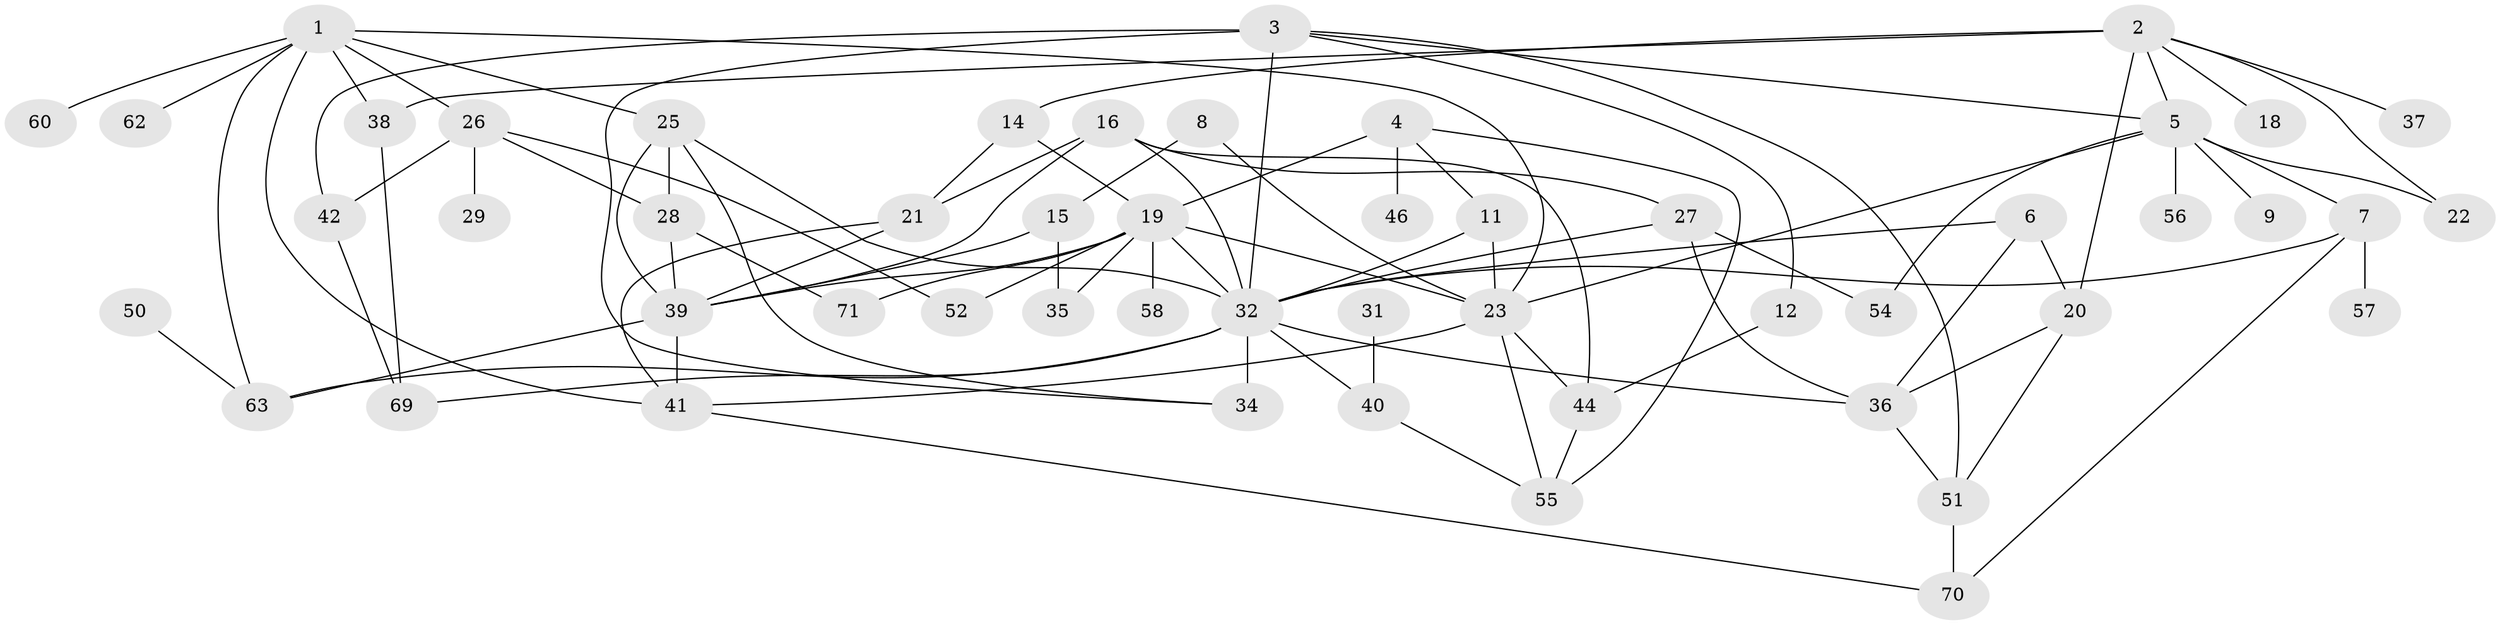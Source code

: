 // original degree distribution, {3: 0.22535211267605634, 2: 0.2676056338028169, 4: 0.1056338028169014, 5: 0.07746478873239436, 1: 0.176056338028169, 0: 0.11971830985915492, 6: 0.028169014084507043}
// Generated by graph-tools (version 1.1) at 2025/33/03/09/25 02:33:26]
// undirected, 52 vertices, 94 edges
graph export_dot {
graph [start="1"]
  node [color=gray90,style=filled];
  1;
  2;
  3;
  4;
  5;
  6;
  7;
  8;
  9;
  11;
  12;
  14;
  15;
  16;
  18;
  19;
  20;
  21;
  22;
  23;
  25;
  26;
  27;
  28;
  29;
  31;
  32;
  34;
  35;
  36;
  37;
  38;
  39;
  40;
  41;
  42;
  44;
  46;
  50;
  51;
  52;
  54;
  55;
  56;
  57;
  58;
  60;
  62;
  63;
  69;
  70;
  71;
  1 -- 23 [weight=1.0];
  1 -- 25 [weight=1.0];
  1 -- 26 [weight=1.0];
  1 -- 38 [weight=1.0];
  1 -- 41 [weight=1.0];
  1 -- 60 [weight=1.0];
  1 -- 62 [weight=1.0];
  1 -- 63 [weight=1.0];
  2 -- 5 [weight=1.0];
  2 -- 14 [weight=1.0];
  2 -- 18 [weight=1.0];
  2 -- 20 [weight=1.0];
  2 -- 22 [weight=1.0];
  2 -- 37 [weight=1.0];
  2 -- 38 [weight=2.0];
  3 -- 5 [weight=1.0];
  3 -- 12 [weight=1.0];
  3 -- 32 [weight=1.0];
  3 -- 34 [weight=2.0];
  3 -- 42 [weight=1.0];
  3 -- 51 [weight=1.0];
  4 -- 11 [weight=1.0];
  4 -- 19 [weight=2.0];
  4 -- 46 [weight=1.0];
  4 -- 55 [weight=1.0];
  5 -- 7 [weight=1.0];
  5 -- 9 [weight=1.0];
  5 -- 22 [weight=1.0];
  5 -- 23 [weight=1.0];
  5 -- 54 [weight=2.0];
  5 -- 56 [weight=1.0];
  6 -- 20 [weight=1.0];
  6 -- 32 [weight=1.0];
  6 -- 36 [weight=1.0];
  7 -- 32 [weight=1.0];
  7 -- 57 [weight=1.0];
  7 -- 70 [weight=1.0];
  8 -- 15 [weight=1.0];
  8 -- 23 [weight=1.0];
  11 -- 23 [weight=1.0];
  11 -- 32 [weight=1.0];
  12 -- 44 [weight=1.0];
  14 -- 19 [weight=1.0];
  14 -- 21 [weight=1.0];
  15 -- 35 [weight=1.0];
  15 -- 39 [weight=1.0];
  16 -- 21 [weight=1.0];
  16 -- 27 [weight=1.0];
  16 -- 32 [weight=1.0];
  16 -- 39 [weight=1.0];
  16 -- 44 [weight=1.0];
  19 -- 23 [weight=1.0];
  19 -- 32 [weight=1.0];
  19 -- 35 [weight=1.0];
  19 -- 39 [weight=1.0];
  19 -- 52 [weight=1.0];
  19 -- 58 [weight=1.0];
  19 -- 71 [weight=1.0];
  20 -- 36 [weight=1.0];
  20 -- 51 [weight=1.0];
  21 -- 39 [weight=1.0];
  21 -- 41 [weight=1.0];
  23 -- 41 [weight=1.0];
  23 -- 44 [weight=1.0];
  23 -- 55 [weight=1.0];
  25 -- 28 [weight=1.0];
  25 -- 32 [weight=1.0];
  25 -- 34 [weight=1.0];
  25 -- 39 [weight=1.0];
  26 -- 28 [weight=1.0];
  26 -- 29 [weight=1.0];
  26 -- 42 [weight=1.0];
  26 -- 52 [weight=1.0];
  27 -- 32 [weight=1.0];
  27 -- 36 [weight=1.0];
  27 -- 54 [weight=1.0];
  28 -- 39 [weight=1.0];
  28 -- 71 [weight=1.0];
  31 -- 40 [weight=1.0];
  32 -- 34 [weight=5.0];
  32 -- 36 [weight=1.0];
  32 -- 40 [weight=1.0];
  32 -- 63 [weight=1.0];
  32 -- 69 [weight=1.0];
  36 -- 51 [weight=1.0];
  38 -- 69 [weight=1.0];
  39 -- 41 [weight=1.0];
  39 -- 63 [weight=1.0];
  40 -- 55 [weight=1.0];
  41 -- 70 [weight=1.0];
  42 -- 69 [weight=1.0];
  44 -- 55 [weight=1.0];
  50 -- 63 [weight=1.0];
  51 -- 70 [weight=1.0];
}
